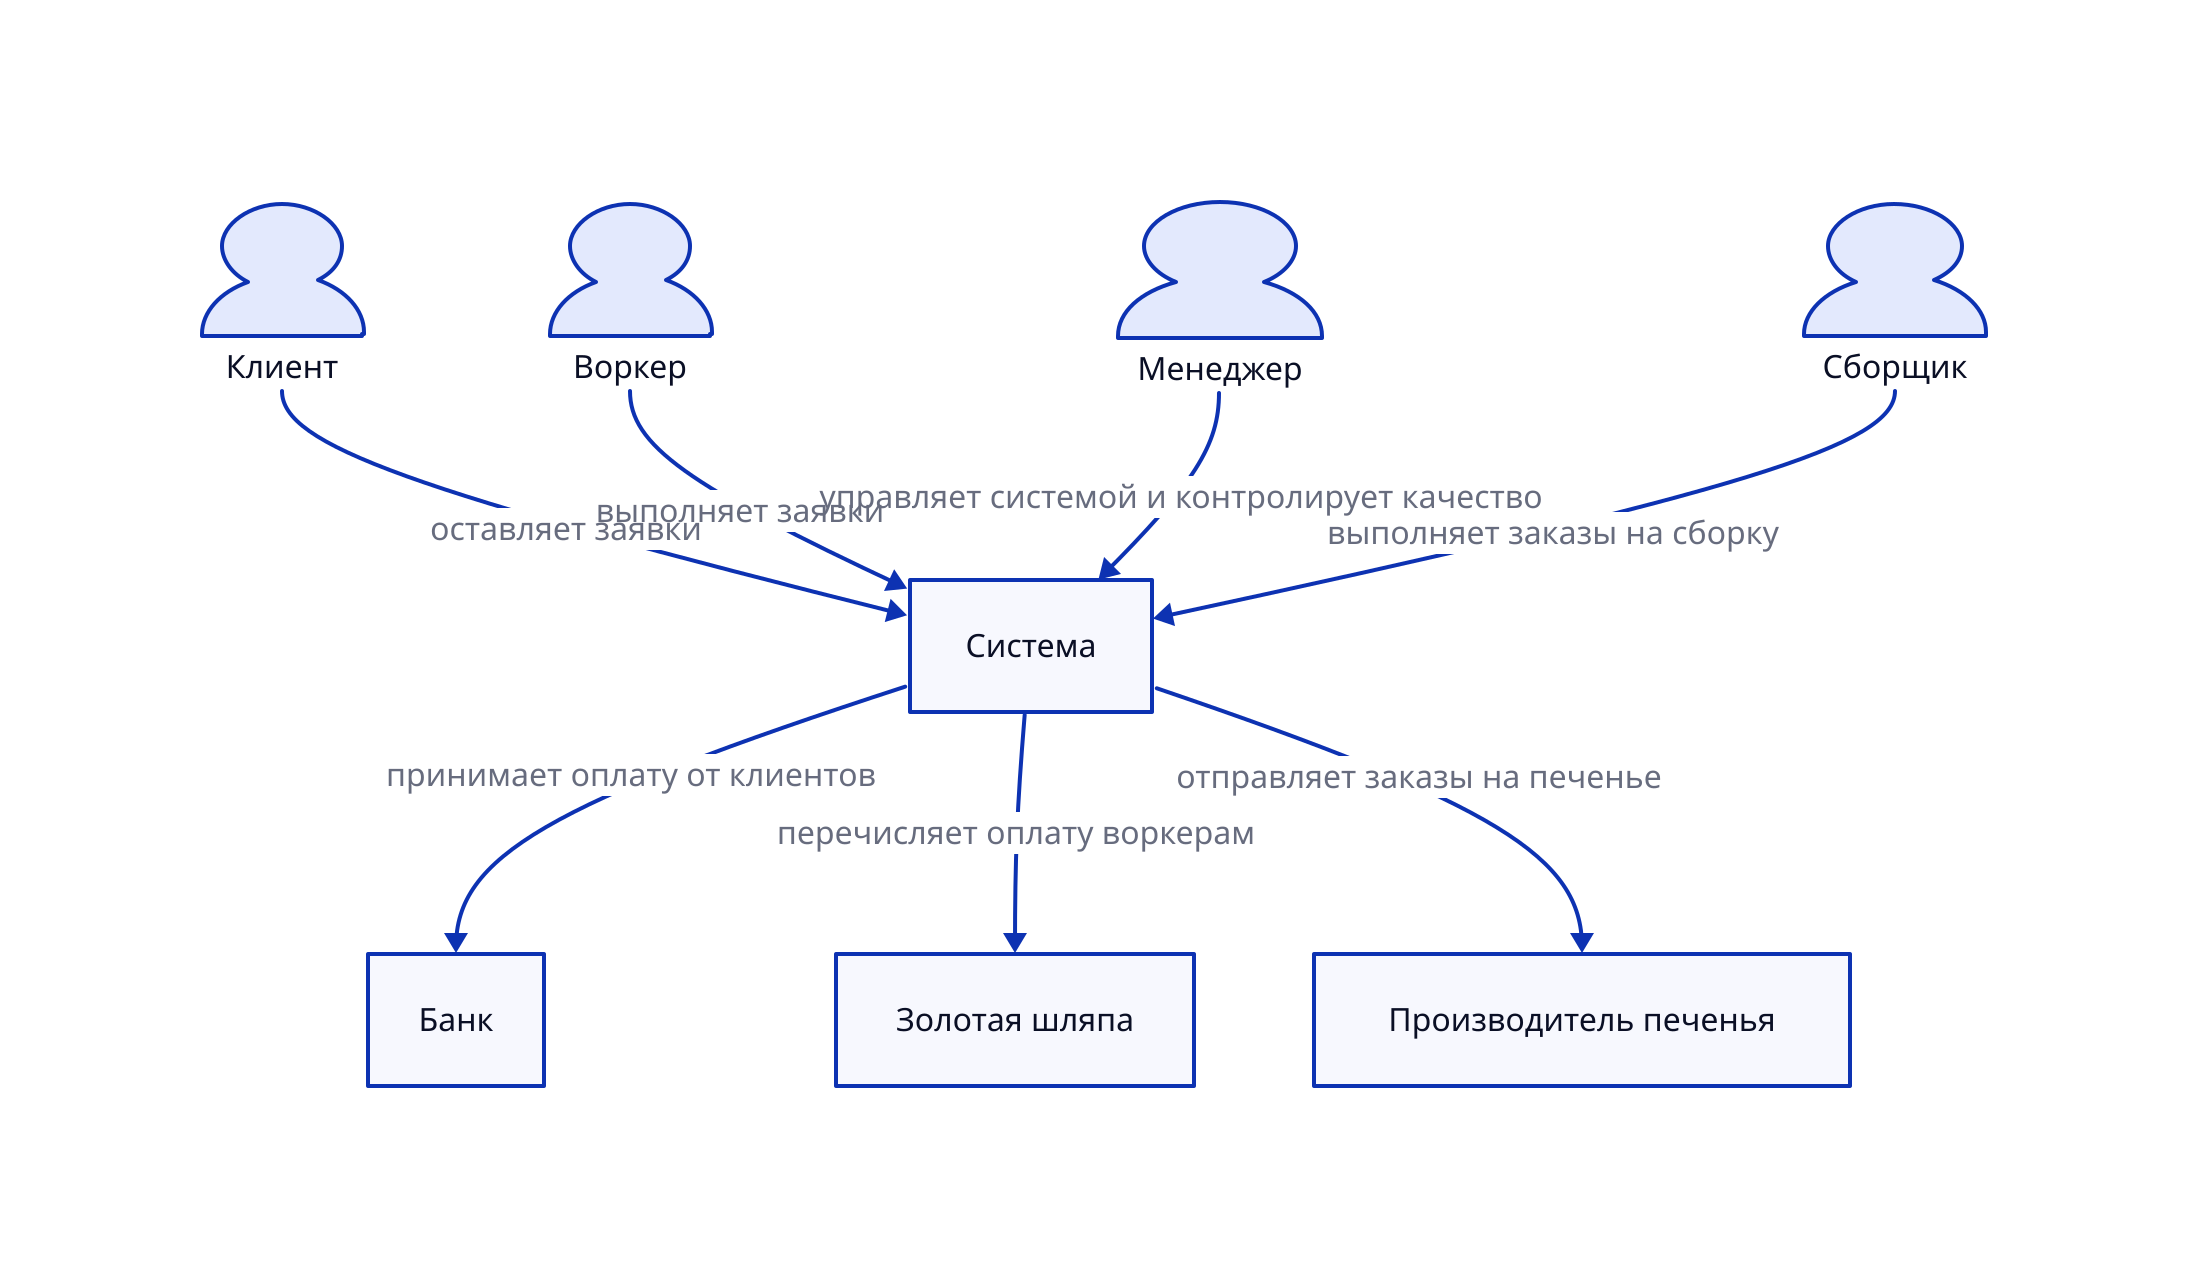 bank: Банк

client: Клиент
client.shape: person

collector: Сборщик
collector.shape: person

cookie-maker: Производитель печенья

golden-hat: Золотая шляпа

manager: Менеджер
manager.shape: person

system: Система

worker: Воркер
worker.shape: person


client -> system: оставляет заявки
worker -> system: выполняет заявки
manager -> system: управляет системой и контролирует качество
collector -> system: выполняет заказы на сборку

system -> bank: принимает оплату от клиентов
system -> golden-hat: перечисляет оплату воркерам
system -> cookie-maker: отправляет заказы на печенье
